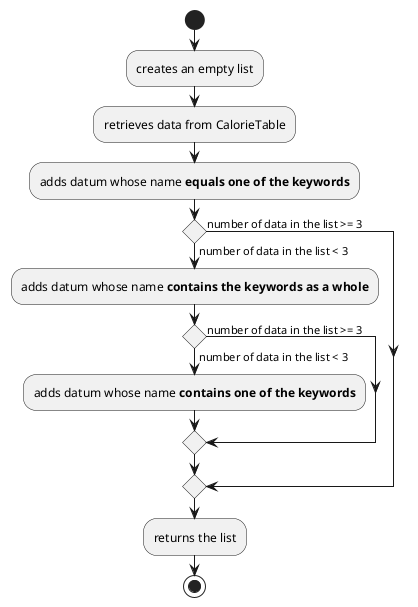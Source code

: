 @startuml

start
:creates an empty list;
:retrieves data from CalorieTable;
:adds datum whose name **equals one of the keywords**;
if () then (number of data in the list < 3)
    :adds datum whose name **contains the keywords as a whole**;
    if () then (number of data in the list < 3)
        :adds datum whose name **contains one of the keywords**;
    else (number of data in the list >= 3)
    endif
else (number of data in the list >= 3)
endif
:returns the list;
stop

@enduml
